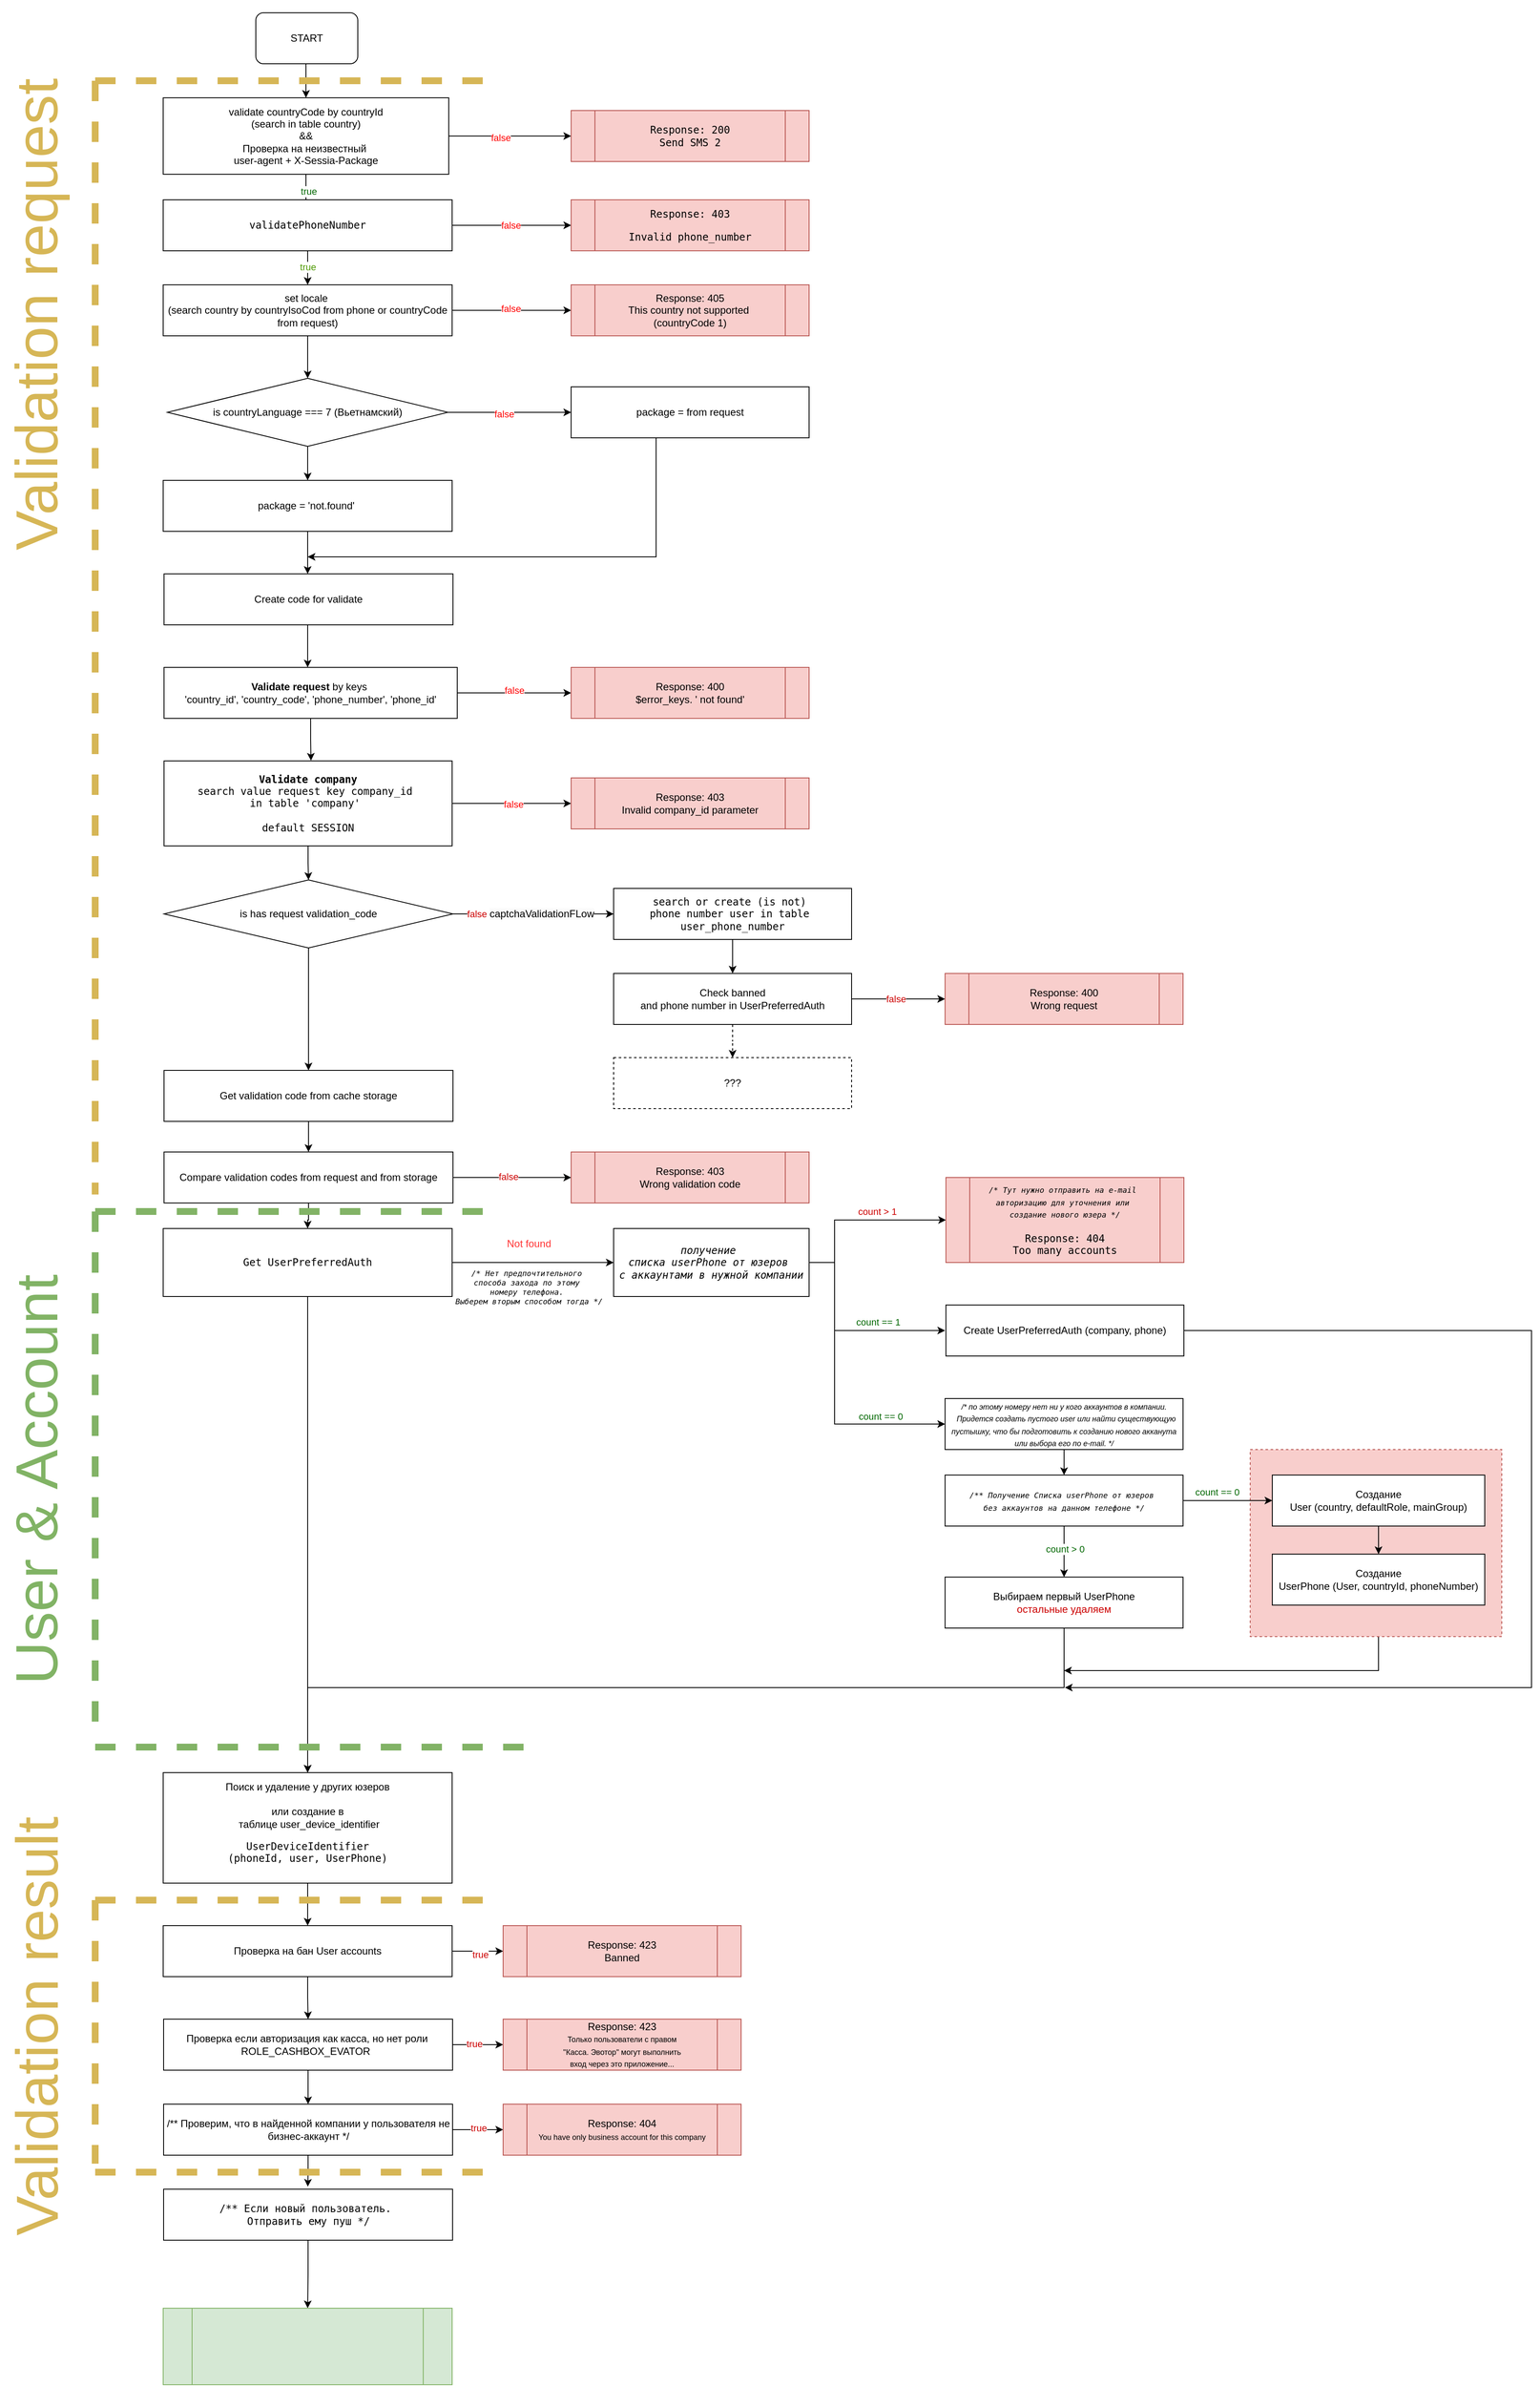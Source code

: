 <mxfile version="24.8.1">
  <diagram name="Страница — 1" id="_GZVtZzYuqf9SnXZZn6D">
    <mxGraphModel dx="2897" dy="2399" grid="1" gridSize="10" guides="1" tooltips="1" connect="1" arrows="1" fold="1" page="1" pageScale="1" pageWidth="827" pageHeight="1169" math="0" shadow="0">
      <root>
        <mxCell id="0" />
        <mxCell id="1" parent="0" />
        <mxCell id="om7WiGzX-cjyccD9I0Nw-103" style="edgeStyle=orthogonalEdgeStyle;rounded=0;orthogonalLoop=1;jettySize=auto;html=1;" edge="1" parent="1">
          <mxGeometry relative="1" as="geometry">
            <mxPoint x="1100" y="1890" as="targetPoint" />
            <mxPoint x="1481.941" y="1830" as="sourcePoint" />
            <Array as="points">
              <mxPoint x="1470" y="1830" />
              <mxPoint x="1470" y="1890" />
            </Array>
          </mxGeometry>
        </mxCell>
        <mxCell id="om7WiGzX-cjyccD9I0Nw-96" value="" style="rounded=0;whiteSpace=wrap;html=1;dashed=1;fillColor=#f8cecc;strokeColor=#b85450;" vertex="1" parent="1">
          <mxGeometry x="1319" y="1630" width="296" height="220" as="geometry" />
        </mxCell>
        <mxCell id="om7WiGzX-cjyccD9I0Nw-3" style="edgeStyle=orthogonalEdgeStyle;rounded=0;orthogonalLoop=1;jettySize=auto;html=1;entryX=0;entryY=0.5;entryDx=0;entryDy=0;" edge="1" parent="1" source="om7WiGzX-cjyccD9I0Nw-1" target="om7WiGzX-cjyccD9I0Nw-2">
          <mxGeometry relative="1" as="geometry" />
        </mxCell>
        <mxCell id="om7WiGzX-cjyccD9I0Nw-4" value="&lt;font color=&quot;#ff0000&quot;&gt;false&lt;/font&gt;" style="edgeLabel;html=1;align=center;verticalAlign=middle;resizable=0;points=[];" vertex="1" connectable="0" parent="om7WiGzX-cjyccD9I0Nw-3">
          <mxGeometry x="-0.151" y="-1" relative="1" as="geometry">
            <mxPoint y="1" as="offset" />
          </mxGeometry>
        </mxCell>
        <mxCell id="om7WiGzX-cjyccD9I0Nw-10" style="edgeStyle=orthogonalEdgeStyle;rounded=0;orthogonalLoop=1;jettySize=auto;html=1;exitX=0.5;exitY=1;exitDx=0;exitDy=0;" edge="1" parent="1" source="om7WiGzX-cjyccD9I0Nw-1">
          <mxGeometry relative="1" as="geometry">
            <mxPoint x="208" y="190" as="targetPoint" />
          </mxGeometry>
        </mxCell>
        <mxCell id="om7WiGzX-cjyccD9I0Nw-11" value="&lt;font color=&quot;#006600&quot;&gt;true&lt;/font&gt;" style="edgeLabel;html=1;align=center;verticalAlign=middle;resizable=0;points=[];" vertex="1" connectable="0" parent="om7WiGzX-cjyccD9I0Nw-10">
          <mxGeometry x="0.123" y="2" relative="1" as="geometry">
            <mxPoint y="-14" as="offset" />
          </mxGeometry>
        </mxCell>
        <mxCell id="om7WiGzX-cjyccD9I0Nw-1" value="validate countryCode by&amp;nbsp;countryId &lt;br&gt;(search in table&amp;nbsp;country&lt;span style=&quot;background-color: initial;&quot;&gt;)&lt;br&gt;&lt;/span&gt;&amp;amp;&amp;amp;&lt;br&gt;&lt;span style=&quot;background-color: initial;&quot;&gt;Проверка на неизвестный&amp;nbsp;&lt;br&gt;&lt;/span&gt;&lt;span style=&quot;background-color: initial;&quot;&gt;user-agent + X-Sessia-Package&lt;/span&gt;" style="rounded=0;whiteSpace=wrap;html=1;align=center;" vertex="1" parent="1">
          <mxGeometry x="40" y="40" width="336" height="90" as="geometry" />
        </mxCell>
        <mxCell id="om7WiGzX-cjyccD9I0Nw-2" value="&lt;div style=&quot;&quot;&gt;&lt;pre style=&quot;&quot;&gt;Response: 200&lt;br&gt;Send SMS 2&lt;/pre&gt;&lt;/div&gt;" style="shape=process;whiteSpace=wrap;html=1;backgroundOutline=1;fillColor=#f8cecc;strokeColor=#b85450;" vertex="1" parent="1">
          <mxGeometry x="520" y="55" width="280" height="60" as="geometry" />
        </mxCell>
        <mxCell id="om7WiGzX-cjyccD9I0Nw-7" style="edgeStyle=orthogonalEdgeStyle;rounded=0;orthogonalLoop=1;jettySize=auto;html=1;entryX=0;entryY=0.5;entryDx=0;entryDy=0;" edge="1" parent="1" source="om7WiGzX-cjyccD9I0Nw-5" target="om7WiGzX-cjyccD9I0Nw-6">
          <mxGeometry relative="1" as="geometry" />
        </mxCell>
        <mxCell id="om7WiGzX-cjyccD9I0Nw-8" value="&lt;font color=&quot;#ff0000&quot;&gt;false&lt;/font&gt;" style="edgeLabel;html=1;align=center;verticalAlign=middle;resizable=0;points=[];" vertex="1" connectable="0" parent="om7WiGzX-cjyccD9I0Nw-7">
          <mxGeometry x="-0.014" y="1" relative="1" as="geometry">
            <mxPoint y="1" as="offset" />
          </mxGeometry>
        </mxCell>
        <mxCell id="om7WiGzX-cjyccD9I0Nw-13" value="" style="edgeStyle=orthogonalEdgeStyle;rounded=0;orthogonalLoop=1;jettySize=auto;html=1;" edge="1" parent="1" source="om7WiGzX-cjyccD9I0Nw-5" target="om7WiGzX-cjyccD9I0Nw-12">
          <mxGeometry relative="1" as="geometry" />
        </mxCell>
        <mxCell id="om7WiGzX-cjyccD9I0Nw-14" value="&lt;font color=&quot;#4d9900&quot;&gt;true&lt;/font&gt;" style="edgeLabel;html=1;align=center;verticalAlign=middle;resizable=0;points=[];" vertex="1" connectable="0" parent="om7WiGzX-cjyccD9I0Nw-13">
          <mxGeometry x="-0.089" relative="1" as="geometry">
            <mxPoint y="1" as="offset" />
          </mxGeometry>
        </mxCell>
        <mxCell id="om7WiGzX-cjyccD9I0Nw-5" value="&lt;div style=&quot;&quot;&gt;&lt;pre style=&quot;&quot;&gt;validatePhoneNumber&lt;/pre&gt;&lt;/div&gt;" style="rounded=0;whiteSpace=wrap;html=1;" vertex="1" parent="1">
          <mxGeometry x="40" y="160" width="340" height="60" as="geometry" />
        </mxCell>
        <mxCell id="om7WiGzX-cjyccD9I0Nw-6" value="&lt;div style=&quot;&quot;&gt;&lt;pre style=&quot;&quot;&gt;Response: 403&lt;br&gt;&lt;div style=&quot;&quot;&gt;&lt;pre style=&quot;&quot;&gt;Invalid phone_number&lt;/pre&gt;&lt;/div&gt;&lt;/pre&gt;&lt;/div&gt;" style="shape=process;whiteSpace=wrap;html=1;backgroundOutline=1;fillColor=#f8cecc;strokeColor=#b85450;" vertex="1" parent="1">
          <mxGeometry x="520" y="160" width="280" height="60" as="geometry" />
        </mxCell>
        <mxCell id="om7WiGzX-cjyccD9I0Nw-16" style="edgeStyle=orthogonalEdgeStyle;rounded=0;orthogonalLoop=1;jettySize=auto;html=1;exitX=1;exitY=0.5;exitDx=0;exitDy=0;entryX=0;entryY=0.5;entryDx=0;entryDy=0;" edge="1" parent="1" source="om7WiGzX-cjyccD9I0Nw-12" target="om7WiGzX-cjyccD9I0Nw-15">
          <mxGeometry relative="1" as="geometry" />
        </mxCell>
        <mxCell id="om7WiGzX-cjyccD9I0Nw-17" value="&lt;font color=&quot;#ff0000&quot;&gt;false&lt;/font&gt;" style="edgeLabel;html=1;align=center;verticalAlign=middle;resizable=0;points=[];" vertex="1" connectable="0" parent="om7WiGzX-cjyccD9I0Nw-16">
          <mxGeometry x="-0.015" y="2" relative="1" as="geometry">
            <mxPoint as="offset" />
          </mxGeometry>
        </mxCell>
        <mxCell id="om7WiGzX-cjyccD9I0Nw-22" style="edgeStyle=orthogonalEdgeStyle;rounded=0;orthogonalLoop=1;jettySize=auto;html=1;entryX=0.5;entryY=0;entryDx=0;entryDy=0;" edge="1" parent="1" source="om7WiGzX-cjyccD9I0Nw-12" target="om7WiGzX-cjyccD9I0Nw-21">
          <mxGeometry relative="1" as="geometry" />
        </mxCell>
        <mxCell id="om7WiGzX-cjyccD9I0Nw-12" value="&lt;div style=&quot;text-align: center;&quot;&gt;&lt;span style=&quot;background-color: initial;&quot;&gt;set locale&amp;nbsp;&lt;/span&gt;&lt;/div&gt;&lt;div style=&quot;text-align: center;&quot;&gt;&lt;span style=&quot;background-color: initial;&quot;&gt;(search country by&amp;nbsp;&lt;/span&gt;&lt;span style=&quot;background-color: initial;&quot;&gt;countryIsoCod from phone or&amp;nbsp;&lt;/span&gt;&lt;span style=&quot;background-color: initial;&quot;&gt;countryCode from request&lt;/span&gt;&lt;span style=&quot;background-color: initial;&quot;&gt;)&lt;/span&gt;&lt;/div&gt;" style="rounded=0;whiteSpace=wrap;html=1;" vertex="1" parent="1">
          <mxGeometry x="40" y="260" width="340" height="60" as="geometry" />
        </mxCell>
        <mxCell id="om7WiGzX-cjyccD9I0Nw-15" value="Response: 405&lt;br&gt;&lt;span style=&quot;background-color: initial;&quot;&gt;This country not supported&amp;nbsp;&lt;br&gt;&lt;/span&gt;&lt;span style=&quot;background-color: initial;&quot;&gt;(countryCode 1)&lt;/span&gt;" style="shape=process;whiteSpace=wrap;html=1;backgroundOutline=1;align=center;fillColor=#f8cecc;strokeColor=#b85450;" vertex="1" parent="1">
          <mxGeometry x="520" y="260" width="280" height="60" as="geometry" />
        </mxCell>
        <mxCell id="om7WiGzX-cjyccD9I0Nw-29" style="edgeStyle=orthogonalEdgeStyle;rounded=0;orthogonalLoop=1;jettySize=auto;html=1;" edge="1" parent="1" source="om7WiGzX-cjyccD9I0Nw-18">
          <mxGeometry relative="1" as="geometry">
            <mxPoint x="210" y="580" as="targetPoint" />
            <Array as="points">
              <mxPoint x="620" y="580" />
            </Array>
          </mxGeometry>
        </mxCell>
        <mxCell id="om7WiGzX-cjyccD9I0Nw-18" value="&lt;span style=&quot;background-color: initial;&quot;&gt;package = from request&lt;/span&gt;" style="rounded=0;whiteSpace=wrap;html=1;" vertex="1" parent="1">
          <mxGeometry x="520" y="380" width="280" height="60" as="geometry" />
        </mxCell>
        <mxCell id="om7WiGzX-cjyccD9I0Nw-23" style="edgeStyle=orthogonalEdgeStyle;rounded=0;orthogonalLoop=1;jettySize=auto;html=1;entryX=0;entryY=0.5;entryDx=0;entryDy=0;" edge="1" parent="1" source="om7WiGzX-cjyccD9I0Nw-21" target="om7WiGzX-cjyccD9I0Nw-18">
          <mxGeometry relative="1" as="geometry" />
        </mxCell>
        <mxCell id="om7WiGzX-cjyccD9I0Nw-24" value="&lt;font color=&quot;#ff0000&quot;&gt;false&lt;/font&gt;" style="edgeLabel;html=1;align=center;verticalAlign=middle;resizable=0;points=[];" vertex="1" connectable="0" parent="om7WiGzX-cjyccD9I0Nw-23">
          <mxGeometry x="-0.09" y="-1" relative="1" as="geometry">
            <mxPoint y="1" as="offset" />
          </mxGeometry>
        </mxCell>
        <mxCell id="om7WiGzX-cjyccD9I0Nw-27" style="edgeStyle=orthogonalEdgeStyle;rounded=0;orthogonalLoop=1;jettySize=auto;html=1;" edge="1" parent="1" source="om7WiGzX-cjyccD9I0Nw-21" target="om7WiGzX-cjyccD9I0Nw-26">
          <mxGeometry relative="1" as="geometry" />
        </mxCell>
        <mxCell id="om7WiGzX-cjyccD9I0Nw-21" value="is countryLanguage === 7 (Вьетнамский&lt;span style=&quot;background-color: initial;&quot;&gt;)&lt;/span&gt;" style="rhombus;whiteSpace=wrap;html=1;" vertex="1" parent="1">
          <mxGeometry x="45" y="370" width="330" height="80" as="geometry" />
        </mxCell>
        <mxCell id="om7WiGzX-cjyccD9I0Nw-31" value="" style="edgeStyle=orthogonalEdgeStyle;rounded=0;orthogonalLoop=1;jettySize=auto;html=1;" edge="1" parent="1" source="om7WiGzX-cjyccD9I0Nw-26" target="om7WiGzX-cjyccD9I0Nw-30">
          <mxGeometry relative="1" as="geometry">
            <Array as="points">
              <mxPoint x="210" y="590" />
              <mxPoint x="210" y="590" />
            </Array>
          </mxGeometry>
        </mxCell>
        <mxCell id="om7WiGzX-cjyccD9I0Nw-26" value="&lt;div style=&quot;&quot;&gt;&lt;pre style=&quot;&quot;&gt;&lt;span style=&quot;font-family: Helvetica; text-align: start; white-space: normal;&quot;&gt;package = &#39;not.found&#39;&amp;nbsp;&lt;/span&gt;&lt;br&gt;&lt;/pre&gt;&lt;/div&gt;" style="rounded=0;whiteSpace=wrap;html=1;" vertex="1" parent="1">
          <mxGeometry x="40" y="490" width="340" height="60" as="geometry" />
        </mxCell>
        <mxCell id="om7WiGzX-cjyccD9I0Nw-39" value="" style="edgeStyle=orthogonalEdgeStyle;rounded=0;orthogonalLoop=1;jettySize=auto;html=1;" edge="1" parent="1" source="om7WiGzX-cjyccD9I0Nw-30" target="om7WiGzX-cjyccD9I0Nw-32">
          <mxGeometry relative="1" as="geometry">
            <Array as="points">
              <mxPoint x="210" y="670" />
              <mxPoint x="210" y="670" />
            </Array>
          </mxGeometry>
        </mxCell>
        <mxCell id="om7WiGzX-cjyccD9I0Nw-30" value="Create code for validate" style="rounded=0;whiteSpace=wrap;html=1;" vertex="1" parent="1">
          <mxGeometry x="41" y="600" width="340" height="60" as="geometry" />
        </mxCell>
        <mxCell id="om7WiGzX-cjyccD9I0Nw-34" style="edgeStyle=orthogonalEdgeStyle;rounded=0;orthogonalLoop=1;jettySize=auto;html=1;entryX=0;entryY=0.5;entryDx=0;entryDy=0;" edge="1" parent="1" source="om7WiGzX-cjyccD9I0Nw-32" target="om7WiGzX-cjyccD9I0Nw-33">
          <mxGeometry relative="1" as="geometry" />
        </mxCell>
        <mxCell id="om7WiGzX-cjyccD9I0Nw-35" value="&lt;font color=&quot;#ff0000&quot;&gt;false&lt;/font&gt;" style="edgeLabel;html=1;align=center;verticalAlign=middle;resizable=0;points=[];" vertex="1" connectable="0" parent="om7WiGzX-cjyccD9I0Nw-34">
          <mxGeometry y="3" relative="1" as="geometry">
            <mxPoint as="offset" />
          </mxGeometry>
        </mxCell>
        <mxCell id="om7WiGzX-cjyccD9I0Nw-41" value="" style="edgeStyle=orthogonalEdgeStyle;rounded=0;orthogonalLoop=1;jettySize=auto;html=1;entryX=0.51;entryY=-0.003;entryDx=0;entryDy=0;entryPerimeter=0;" edge="1" parent="1" source="om7WiGzX-cjyccD9I0Nw-32" target="om7WiGzX-cjyccD9I0Nw-40">
          <mxGeometry relative="1" as="geometry" />
        </mxCell>
        <mxCell id="om7WiGzX-cjyccD9I0Nw-32" value="&lt;b&gt;Validate request&lt;/b&gt; by keys&amp;nbsp;&lt;br&gt;&lt;span style=&quot;background-color: initial;&quot;&gt;&#39;country_id&#39;&lt;/span&gt;&lt;span style=&quot;background-color: initial;&quot;&gt;, &lt;/span&gt;&lt;span style=&quot;background-color: initial;&quot;&gt;&#39;country_code&#39;&lt;/span&gt;&lt;span style=&quot;background-color: initial;&quot;&gt;, &lt;/span&gt;&lt;span style=&quot;background-color: initial;&quot;&gt;&#39;phone_number&#39;&lt;/span&gt;&lt;span style=&quot;background-color: initial;&quot;&gt;, &lt;/span&gt;&lt;span style=&quot;background-color: initial;&quot;&gt;&#39;phone_id&#39;&lt;/span&gt;" style="rounded=0;whiteSpace=wrap;html=1;align=center;" vertex="1" parent="1">
          <mxGeometry x="41" y="710" width="345" height="60" as="geometry" />
        </mxCell>
        <mxCell id="om7WiGzX-cjyccD9I0Nw-33" value="Response: 400&lt;br&gt;&lt;span style=&quot;background-color: initial;&quot;&gt;$error_keys. &#39; not found&#39;&lt;/span&gt;" style="shape=process;whiteSpace=wrap;html=1;backgroundOutline=1;align=center;fillColor=#f8cecc;strokeColor=#b85450;" vertex="1" parent="1">
          <mxGeometry x="520" y="710" width="280" height="60" as="geometry" />
        </mxCell>
        <mxCell id="om7WiGzX-cjyccD9I0Nw-43" style="edgeStyle=orthogonalEdgeStyle;rounded=0;orthogonalLoop=1;jettySize=auto;html=1;entryX=0;entryY=0.5;entryDx=0;entryDy=0;" edge="1" parent="1" source="om7WiGzX-cjyccD9I0Nw-40" target="om7WiGzX-cjyccD9I0Nw-42">
          <mxGeometry relative="1" as="geometry" />
        </mxCell>
        <mxCell id="om7WiGzX-cjyccD9I0Nw-44" value="&lt;font color=&quot;#ff0000&quot;&gt;false&lt;/font&gt;" style="edgeLabel;html=1;align=center;verticalAlign=middle;resizable=0;points=[];" vertex="1" connectable="0" parent="om7WiGzX-cjyccD9I0Nw-43">
          <mxGeometry x="0.028" y="-1" relative="1" as="geometry">
            <mxPoint as="offset" />
          </mxGeometry>
        </mxCell>
        <mxCell id="om7WiGzX-cjyccD9I0Nw-48" value="" style="edgeStyle=orthogonalEdgeStyle;rounded=0;orthogonalLoop=1;jettySize=auto;html=1;" edge="1" parent="1" source="om7WiGzX-cjyccD9I0Nw-40" target="om7WiGzX-cjyccD9I0Nw-45">
          <mxGeometry relative="1" as="geometry" />
        </mxCell>
        <mxCell id="om7WiGzX-cjyccD9I0Nw-40" value="&lt;div style=&quot;&quot;&gt;&lt;pre style=&quot;&quot;&gt;&lt;b&gt;Validate company&lt;/b&gt;&lt;br&gt;search value request key company_id &lt;br&gt;in table &#39;company&#39; &lt;br/&gt;&lt;br&gt;default SESSION&lt;/pre&gt;&lt;/div&gt;" style="rounded=0;whiteSpace=wrap;html=1;" vertex="1" parent="1">
          <mxGeometry x="41" y="820" width="339" height="100" as="geometry" />
        </mxCell>
        <mxCell id="om7WiGzX-cjyccD9I0Nw-42" value="Response: 403&lt;br&gt;&lt;span style=&quot;background-color: initial;&quot;&gt;Invalid company_id parameter&lt;/span&gt;" style="shape=process;whiteSpace=wrap;html=1;backgroundOutline=1;align=center;fillColor=#f8cecc;strokeColor=#b85450;" vertex="1" parent="1">
          <mxGeometry x="520" y="840" width="280" height="60" as="geometry" />
        </mxCell>
        <mxCell id="om7WiGzX-cjyccD9I0Nw-49" value="" style="edgeStyle=orthogonalEdgeStyle;rounded=0;orthogonalLoop=1;jettySize=auto;html=1;" edge="1" parent="1" source="om7WiGzX-cjyccD9I0Nw-45" target="om7WiGzX-cjyccD9I0Nw-46">
          <mxGeometry relative="1" as="geometry" />
        </mxCell>
        <mxCell id="om7WiGzX-cjyccD9I0Nw-50" value="&lt;font color=&quot;#cc0000&quot;&gt;false&amp;nbsp;&lt;/font&gt;&lt;span style=&quot;background-color: rgb(251, 251, 251); font-size: 12px;&quot;&gt;captchaValidationFLow&lt;/span&gt;" style="edgeLabel;html=1;align=center;verticalAlign=middle;resizable=0;points=[];" vertex="1" connectable="0" parent="om7WiGzX-cjyccD9I0Nw-49">
          <mxGeometry x="-0.038" relative="1" as="geometry">
            <mxPoint as="offset" />
          </mxGeometry>
        </mxCell>
        <mxCell id="om7WiGzX-cjyccD9I0Nw-52" value="" style="edgeStyle=orthogonalEdgeStyle;rounded=0;orthogonalLoop=1;jettySize=auto;html=1;" edge="1" parent="1" source="om7WiGzX-cjyccD9I0Nw-45" target="om7WiGzX-cjyccD9I0Nw-51">
          <mxGeometry relative="1" as="geometry" />
        </mxCell>
        <mxCell id="om7WiGzX-cjyccD9I0Nw-45" value="is has request&amp;nbsp;validation_code" style="rhombus;whiteSpace=wrap;html=1;" vertex="1" parent="1">
          <mxGeometry x="41" y="960" width="340" height="80" as="geometry" />
        </mxCell>
        <mxCell id="om7WiGzX-cjyccD9I0Nw-55" value="" style="edgeStyle=orthogonalEdgeStyle;rounded=0;orthogonalLoop=1;jettySize=auto;html=1;" edge="1" parent="1" source="om7WiGzX-cjyccD9I0Nw-46" target="om7WiGzX-cjyccD9I0Nw-54">
          <mxGeometry relative="1" as="geometry" />
        </mxCell>
        <mxCell id="om7WiGzX-cjyccD9I0Nw-46" value="&lt;div style=&quot;&quot;&gt;&lt;pre style=&quot;&quot;&gt;search or create (is not) &lt;br&gt;phone number user in table &lt;br/&gt;user_phone_number&lt;/pre&gt;&lt;/div&gt;" style="rounded=0;whiteSpace=wrap;html=1;" vertex="1" parent="1">
          <mxGeometry x="570" y="970" width="280" height="60" as="geometry" />
        </mxCell>
        <mxCell id="om7WiGzX-cjyccD9I0Nw-66" value="" style="edgeStyle=orthogonalEdgeStyle;rounded=0;orthogonalLoop=1;jettySize=auto;html=1;" edge="1" parent="1" source="om7WiGzX-cjyccD9I0Nw-51" target="om7WiGzX-cjyccD9I0Nw-65">
          <mxGeometry relative="1" as="geometry" />
        </mxCell>
        <mxCell id="om7WiGzX-cjyccD9I0Nw-51" value="Get validation code from cache storage" style="rounded=0;whiteSpace=wrap;html=1;" vertex="1" parent="1">
          <mxGeometry x="41" y="1184" width="340" height="60" as="geometry" />
        </mxCell>
        <mxCell id="om7WiGzX-cjyccD9I0Nw-57" style="edgeStyle=orthogonalEdgeStyle;rounded=0;orthogonalLoop=1;jettySize=auto;html=1;entryX=0;entryY=0.5;entryDx=0;entryDy=0;" edge="1" parent="1" source="om7WiGzX-cjyccD9I0Nw-54" target="om7WiGzX-cjyccD9I0Nw-56">
          <mxGeometry relative="1" as="geometry" />
        </mxCell>
        <mxCell id="om7WiGzX-cjyccD9I0Nw-58" value="&lt;font color=&quot;#cc0000&quot;&gt;false&lt;/font&gt;" style="edgeLabel;html=1;align=center;verticalAlign=middle;resizable=0;points=[];" vertex="1" connectable="0" parent="om7WiGzX-cjyccD9I0Nw-57">
          <mxGeometry x="-0.056" relative="1" as="geometry">
            <mxPoint as="offset" />
          </mxGeometry>
        </mxCell>
        <mxCell id="om7WiGzX-cjyccD9I0Nw-60" value="" style="edgeStyle=orthogonalEdgeStyle;rounded=0;orthogonalLoop=1;jettySize=auto;html=1;dashed=1;" edge="1" parent="1" source="om7WiGzX-cjyccD9I0Nw-54" target="om7WiGzX-cjyccD9I0Nw-59">
          <mxGeometry relative="1" as="geometry" />
        </mxCell>
        <mxCell id="om7WiGzX-cjyccD9I0Nw-54" value="Check banned&lt;br&gt;and phone number in&amp;nbsp;UserPreferredAuth" style="rounded=0;whiteSpace=wrap;html=1;align=center;" vertex="1" parent="1">
          <mxGeometry x="570" y="1070" width="280" height="60" as="geometry" />
        </mxCell>
        <mxCell id="om7WiGzX-cjyccD9I0Nw-56" value="Response: 400&lt;br&gt;&lt;span style=&quot;background-color: initial;&quot;&gt;Wrong request&lt;/span&gt;" style="shape=process;whiteSpace=wrap;html=1;backgroundOutline=1;align=center;fillColor=#f8cecc;strokeColor=#b85450;" vertex="1" parent="1">
          <mxGeometry x="960" y="1070" width="280" height="60" as="geometry" />
        </mxCell>
        <mxCell id="om7WiGzX-cjyccD9I0Nw-59" value="???" style="rounded=0;whiteSpace=wrap;html=1;dashed=1;" vertex="1" parent="1">
          <mxGeometry x="570" y="1169" width="280" height="60" as="geometry" />
        </mxCell>
        <mxCell id="om7WiGzX-cjyccD9I0Nw-61" value="" style="endArrow=classic;html=1;rounded=0;entryX=0.5;entryY=0;entryDx=0;entryDy=0;" edge="1" parent="1" target="om7WiGzX-cjyccD9I0Nw-1">
          <mxGeometry width="50" height="50" relative="1" as="geometry">
            <mxPoint x="208" as="sourcePoint" />
            <mxPoint x="190" y="-150" as="targetPoint" />
          </mxGeometry>
        </mxCell>
        <mxCell id="om7WiGzX-cjyccD9I0Nw-62" value="START" style="rounded=1;whiteSpace=wrap;html=1;" vertex="1" parent="1">
          <mxGeometry x="149" y="-60" width="120" height="60" as="geometry" />
        </mxCell>
        <mxCell id="om7WiGzX-cjyccD9I0Nw-68" style="edgeStyle=orthogonalEdgeStyle;rounded=0;orthogonalLoop=1;jettySize=auto;html=1;" edge="1" parent="1" source="om7WiGzX-cjyccD9I0Nw-65" target="om7WiGzX-cjyccD9I0Nw-67">
          <mxGeometry relative="1" as="geometry" />
        </mxCell>
        <mxCell id="om7WiGzX-cjyccD9I0Nw-135" value="&lt;font color=&quot;#cc0000&quot;&gt;false&lt;/font&gt;" style="edgeLabel;html=1;align=center;verticalAlign=middle;resizable=0;points=[];" vertex="1" connectable="0" parent="om7WiGzX-cjyccD9I0Nw-68">
          <mxGeometry x="-0.079" y="1" relative="1" as="geometry">
            <mxPoint x="1" as="offset" />
          </mxGeometry>
        </mxCell>
        <mxCell id="om7WiGzX-cjyccD9I0Nw-70" value="" style="edgeStyle=orthogonalEdgeStyle;rounded=0;orthogonalLoop=1;jettySize=auto;html=1;" edge="1" parent="1" source="om7WiGzX-cjyccD9I0Nw-65" target="om7WiGzX-cjyccD9I0Nw-69">
          <mxGeometry relative="1" as="geometry" />
        </mxCell>
        <mxCell id="om7WiGzX-cjyccD9I0Nw-65" value="Compare validation codes from request and from storage" style="rounded=0;whiteSpace=wrap;html=1;" vertex="1" parent="1">
          <mxGeometry x="41" y="1280" width="340" height="60" as="geometry" />
        </mxCell>
        <mxCell id="om7WiGzX-cjyccD9I0Nw-67" value="Response: 403&lt;br&gt;&lt;span style=&quot;background-color: initial;&quot;&gt;Wrong validation code&lt;/span&gt;" style="shape=process;whiteSpace=wrap;html=1;backgroundOutline=1;align=center;fillColor=#f8cecc;strokeColor=#b85450;" vertex="1" parent="1">
          <mxGeometry x="520" y="1280" width="280" height="60" as="geometry" />
        </mxCell>
        <mxCell id="om7WiGzX-cjyccD9I0Nw-72" style="edgeStyle=orthogonalEdgeStyle;rounded=0;orthogonalLoop=1;jettySize=auto;html=1;entryX=0;entryY=0.5;entryDx=0;entryDy=0;" edge="1" parent="1" source="om7WiGzX-cjyccD9I0Nw-69" target="om7WiGzX-cjyccD9I0Nw-71">
          <mxGeometry relative="1" as="geometry" />
        </mxCell>
        <mxCell id="om7WiGzX-cjyccD9I0Nw-73" value="&lt;font color=&quot;#ff3333&quot; style=&quot;font-size: 12px;&quot;&gt;Not found&lt;br&gt;&lt;br&gt;&lt;/font&gt;&lt;div style=&quot;font-size: 9px;&quot;&gt;&lt;pre style=&quot;&quot;&gt;&lt;font style=&quot;font-size: 9px;&quot;&gt;&lt;i&gt;/* Нет предпочтительного &lt;br&gt;способа захода по этому &lt;br&gt;номеру телефона. &lt;br&gt;Выберем вторым способом тогда */&lt;/i&gt;&lt;/font&gt;&lt;/pre&gt;&lt;/div&gt;" style="edgeLabel;html=1;align=center;verticalAlign=middle;resizable=0;points=[];labelBackgroundColor=none;" vertex="1" connectable="0" parent="om7WiGzX-cjyccD9I0Nw-72">
          <mxGeometry x="-0.051" relative="1" as="geometry">
            <mxPoint y="15" as="offset" />
          </mxGeometry>
        </mxCell>
        <mxCell id="om7WiGzX-cjyccD9I0Nw-107" style="edgeStyle=orthogonalEdgeStyle;rounded=0;orthogonalLoop=1;jettySize=auto;html=1;entryX=0.5;entryY=0;entryDx=0;entryDy=0;" edge="1" parent="1" source="om7WiGzX-cjyccD9I0Nw-69" target="om7WiGzX-cjyccD9I0Nw-101">
          <mxGeometry relative="1" as="geometry" />
        </mxCell>
        <mxCell id="om7WiGzX-cjyccD9I0Nw-69" value="&lt;div style=&quot;&quot;&gt;&lt;pre style=&quot;&quot;&gt;Get UserPreferredAuth&lt;/pre&gt;&lt;/div&gt;" style="rounded=0;whiteSpace=wrap;html=1;" vertex="1" parent="1">
          <mxGeometry x="40" y="1370" width="340" height="80" as="geometry" />
        </mxCell>
        <mxCell id="om7WiGzX-cjyccD9I0Nw-76" style="edgeStyle=orthogonalEdgeStyle;rounded=0;orthogonalLoop=1;jettySize=auto;html=1;exitX=1;exitY=0.5;exitDx=0;exitDy=0;entryX=0;entryY=0.5;entryDx=0;entryDy=0;" edge="1" parent="1" source="om7WiGzX-cjyccD9I0Nw-71" target="om7WiGzX-cjyccD9I0Nw-75">
          <mxGeometry relative="1" as="geometry">
            <Array as="points">
              <mxPoint x="830" y="1410" />
              <mxPoint x="830" y="1360" />
            </Array>
          </mxGeometry>
        </mxCell>
        <mxCell id="om7WiGzX-cjyccD9I0Nw-77" value="&lt;font color=&quot;#cc0000&quot;&gt;count &amp;gt; 1&lt;/font&gt;" style="edgeLabel;html=1;align=center;verticalAlign=middle;resizable=0;points=[];" vertex="1" connectable="0" parent="om7WiGzX-cjyccD9I0Nw-76">
          <mxGeometry x="-0.498" y="3" relative="1" as="geometry">
            <mxPoint x="53" y="-37" as="offset" />
          </mxGeometry>
        </mxCell>
        <mxCell id="om7WiGzX-cjyccD9I0Nw-80" style="edgeStyle=orthogonalEdgeStyle;rounded=0;orthogonalLoop=1;jettySize=auto;html=1;" edge="1" parent="1">
          <mxGeometry relative="1" as="geometry">
            <mxPoint x="800" y="1420.0" as="sourcePoint" />
            <mxPoint x="960" y="1490" as="targetPoint" />
            <Array as="points">
              <mxPoint x="800" y="1410" />
              <mxPoint x="830" y="1410" />
              <mxPoint x="830" y="1490" />
            </Array>
          </mxGeometry>
        </mxCell>
        <mxCell id="om7WiGzX-cjyccD9I0Nw-87" value="&lt;span style=&quot;color: rgb(0, 102, 0);&quot;&gt;count == 1&lt;/span&gt;" style="edgeLabel;html=1;align=center;verticalAlign=middle;resizable=0;points=[];" vertex="1" connectable="0" parent="om7WiGzX-cjyccD9I0Nw-80">
          <mxGeometry x="0.404" y="-2" relative="1" as="geometry">
            <mxPoint x="-5" y="-12" as="offset" />
          </mxGeometry>
        </mxCell>
        <mxCell id="om7WiGzX-cjyccD9I0Nw-71" value="&lt;div style=&quot;&quot;&gt;&lt;pre style=&quot;&quot;&gt;&lt;i&gt;получение &lt;br&gt;списка userPhone от юзеров &lt;br&gt;с аккаунтами в нужной компании&lt;/i&gt;&lt;/pre&gt;&lt;/div&gt;" style="rounded=0;whiteSpace=wrap;html=1;" vertex="1" parent="1">
          <mxGeometry x="570" y="1370" width="230" height="80" as="geometry" />
        </mxCell>
        <mxCell id="om7WiGzX-cjyccD9I0Nw-75" value="&lt;div style=&quot;&quot;&gt;&lt;pre style=&quot;&quot;&gt;&lt;font style=&quot;font-size: 9px;&quot;&gt;&lt;i&gt;/* Тут нужно отправить на e-mail &lt;br&gt;авторизацию для уточнения или &lt;br&gt;создание нового юзера */&lt;br&gt;&lt;/i&gt;&lt;/font&gt;&lt;i&gt;&lt;br&gt;&lt;/i&gt;Response: 404&lt;br&gt;Too many accounts&lt;/pre&gt;&lt;/div&gt;" style="shape=process;whiteSpace=wrap;html=1;backgroundOutline=1;align=center;fillColor=#f8cecc;strokeColor=#b85450;" vertex="1" parent="1">
          <mxGeometry x="961" y="1310" width="280" height="100" as="geometry" />
        </mxCell>
        <mxCell id="om7WiGzX-cjyccD9I0Nw-79" value="Create&amp;nbsp;UserPreferredAuth (company, phone)" style="rounded=0;whiteSpace=wrap;html=1;" vertex="1" parent="1">
          <mxGeometry x="961" y="1460" width="280" height="60" as="geometry" />
        </mxCell>
        <mxCell id="om7WiGzX-cjyccD9I0Nw-90" style="edgeStyle=orthogonalEdgeStyle;rounded=0;orthogonalLoop=1;jettySize=auto;html=1;entryX=0.5;entryY=0;entryDx=0;entryDy=0;" edge="1" parent="1" source="om7WiGzX-cjyccD9I0Nw-82" target="om7WiGzX-cjyccD9I0Nw-89">
          <mxGeometry relative="1" as="geometry" />
        </mxCell>
        <mxCell id="om7WiGzX-cjyccD9I0Nw-82" value="&lt;i style=&quot;font-size: 9px;&quot;&gt;&lt;font style=&quot;font-size: 9px;&quot;&gt;/*&amp;nbsp;по этому номеру нет ни у кого аккаунтов в компании.&lt;br&gt;&lt;/font&gt;&lt;/i&gt;&lt;i style=&quot;font-size: 9px; background-color: initial;&quot;&gt;&amp;nbsp; Придется создать пустого user или найти существующую пустышку, что бы подготовить к созданию нового акканута или выбора его по e-mail. */&lt;/i&gt;" style="rounded=0;whiteSpace=wrap;html=1;" vertex="1" parent="1">
          <mxGeometry x="960" y="1570" width="280" height="60" as="geometry" />
        </mxCell>
        <mxCell id="om7WiGzX-cjyccD9I0Nw-92" style="edgeStyle=orthogonalEdgeStyle;rounded=0;orthogonalLoop=1;jettySize=auto;html=1;entryX=0;entryY=0.5;entryDx=0;entryDy=0;" edge="1" parent="1" source="om7WiGzX-cjyccD9I0Nw-89" target="om7WiGzX-cjyccD9I0Nw-91">
          <mxGeometry relative="1" as="geometry" />
        </mxCell>
        <mxCell id="om7WiGzX-cjyccD9I0Nw-93" value="&lt;span style=&quot;color: rgb(0, 102, 0);&quot;&gt;count == 0&lt;/span&gt;" style="edgeLabel;html=1;align=center;verticalAlign=middle;resizable=0;points=[];" vertex="1" connectable="0" parent="om7WiGzX-cjyccD9I0Nw-92">
          <mxGeometry x="0.119" y="2" relative="1" as="geometry">
            <mxPoint x="-19" y="-8" as="offset" />
          </mxGeometry>
        </mxCell>
        <mxCell id="om7WiGzX-cjyccD9I0Nw-99" value="" style="edgeStyle=orthogonalEdgeStyle;rounded=0;orthogonalLoop=1;jettySize=auto;html=1;" edge="1" parent="1" source="om7WiGzX-cjyccD9I0Nw-89" target="om7WiGzX-cjyccD9I0Nw-97">
          <mxGeometry relative="1" as="geometry" />
        </mxCell>
        <mxCell id="om7WiGzX-cjyccD9I0Nw-100" value="&lt;font color=&quot;#006600&quot;&gt;count &amp;gt; 0&lt;/font&gt;" style="edgeLabel;html=1;align=center;verticalAlign=middle;resizable=0;points=[];" vertex="1" connectable="0" parent="om7WiGzX-cjyccD9I0Nw-99">
          <mxGeometry x="-0.107" y="1" relative="1" as="geometry">
            <mxPoint as="offset" />
          </mxGeometry>
        </mxCell>
        <mxCell id="om7WiGzX-cjyccD9I0Nw-89" value="&lt;div style=&quot;&quot;&gt;&lt;pre style=&quot;&quot;&gt;&lt;i&gt;&lt;font style=&quot;font-size: 9px;&quot;&gt;/** Получение Cписка userPhone от юзеров &lt;br&gt;без аккаунтов на данном телефоне */&lt;/font&gt;&lt;/i&gt;&lt;/pre&gt;&lt;/div&gt;" style="rounded=0;whiteSpace=wrap;html=1;" vertex="1" parent="1">
          <mxGeometry x="960" y="1660" width="280" height="60" as="geometry" />
        </mxCell>
        <mxCell id="om7WiGzX-cjyccD9I0Nw-95" style="edgeStyle=orthogonalEdgeStyle;rounded=0;orthogonalLoop=1;jettySize=auto;html=1;entryX=0.5;entryY=0;entryDx=0;entryDy=0;" edge="1" parent="1" source="om7WiGzX-cjyccD9I0Nw-91" target="om7WiGzX-cjyccD9I0Nw-94">
          <mxGeometry relative="1" as="geometry" />
        </mxCell>
        <mxCell id="om7WiGzX-cjyccD9I0Nw-91" value="Создание &lt;br&gt;User (country, defaultRole, mainGroup)" style="rounded=0;whiteSpace=wrap;html=1;" vertex="1" parent="1">
          <mxGeometry x="1345" y="1660" width="250" height="60" as="geometry" />
        </mxCell>
        <mxCell id="om7WiGzX-cjyccD9I0Nw-94" value="Создание &lt;br&gt;UserPhone&amp;nbsp;(User, countryId, phoneNumber)" style="rounded=0;whiteSpace=wrap;html=1;align=center;" vertex="1" parent="1">
          <mxGeometry x="1345" y="1753" width="250" height="60" as="geometry" />
        </mxCell>
        <mxCell id="om7WiGzX-cjyccD9I0Nw-102" style="edgeStyle=orthogonalEdgeStyle;rounded=0;orthogonalLoop=1;jettySize=auto;html=1;entryX=0.5;entryY=0;entryDx=0;entryDy=0;" edge="1" parent="1" source="om7WiGzX-cjyccD9I0Nw-97" target="om7WiGzX-cjyccD9I0Nw-101">
          <mxGeometry relative="1" as="geometry">
            <Array as="points">
              <mxPoint x="1100" y="1910" />
              <mxPoint x="210" y="1910" />
            </Array>
          </mxGeometry>
        </mxCell>
        <mxCell id="om7WiGzX-cjyccD9I0Nw-106" value="&lt;div&gt;&lt;br&gt;&lt;/div&gt;&lt;div&gt;&lt;br&gt;&lt;/div&gt;" style="edgeLabel;html=1;align=center;verticalAlign=middle;resizable=0;points=[];" vertex="1" connectable="0" parent="om7WiGzX-cjyccD9I0Nw-102">
          <mxGeometry x="0.928" y="6" relative="1" as="geometry">
            <mxPoint y="-1" as="offset" />
          </mxGeometry>
        </mxCell>
        <mxCell id="om7WiGzX-cjyccD9I0Nw-97" value="Выбираем первый UserPhone&lt;br&gt;&lt;font color=&quot;#cc0000&quot;&gt;остальные удаляем&lt;/font&gt;" style="rounded=0;whiteSpace=wrap;html=1;" vertex="1" parent="1">
          <mxGeometry x="960" y="1780" width="280" height="60" as="geometry" />
        </mxCell>
        <mxCell id="om7WiGzX-cjyccD9I0Nw-113" style="edgeStyle=orthogonalEdgeStyle;rounded=0;orthogonalLoop=1;jettySize=auto;html=1;entryX=0.5;entryY=0;entryDx=0;entryDy=0;" edge="1" parent="1" source="om7WiGzX-cjyccD9I0Nw-101" target="om7WiGzX-cjyccD9I0Nw-108">
          <mxGeometry relative="1" as="geometry" />
        </mxCell>
        <mxCell id="om7WiGzX-cjyccD9I0Nw-101" value="Поиск и удаление у других юзеров&lt;br&gt;&lt;br&gt;или создание в&lt;br&gt;&amp;nbsp;таблице&amp;nbsp;user_device_identifier&lt;br&gt;&lt;div style=&quot;&quot;&gt;&lt;pre style=&quot;&quot;&gt;UserDeviceIdentifier&lt;br&gt;(phoneId, user, UserPhone)&lt;/pre&gt;&lt;/div&gt;" style="rounded=0;whiteSpace=wrap;html=1;align=center;" vertex="1" parent="1">
          <mxGeometry x="40" y="2010" width="340" height="130" as="geometry" />
        </mxCell>
        <mxCell id="om7WiGzX-cjyccD9I0Nw-111" style="edgeStyle=orthogonalEdgeStyle;rounded=0;orthogonalLoop=1;jettySize=auto;html=1;entryX=0;entryY=0.5;entryDx=0;entryDy=0;" edge="1" parent="1" source="om7WiGzX-cjyccD9I0Nw-108" target="om7WiGzX-cjyccD9I0Nw-110">
          <mxGeometry relative="1" as="geometry" />
        </mxCell>
        <mxCell id="om7WiGzX-cjyccD9I0Nw-112" value="&lt;font color=&quot;#cc0000&quot;&gt;true&lt;/font&gt;" style="edgeLabel;html=1;align=center;verticalAlign=middle;resizable=0;points=[];" vertex="1" connectable="0" parent="om7WiGzX-cjyccD9I0Nw-111">
          <mxGeometry x="0.044" y="-4" relative="1" as="geometry">
            <mxPoint x="1" as="offset" />
          </mxGeometry>
        </mxCell>
        <mxCell id="om7WiGzX-cjyccD9I0Nw-118" style="edgeStyle=orthogonalEdgeStyle;rounded=0;orthogonalLoop=1;jettySize=auto;html=1;entryX=0.5;entryY=0;entryDx=0;entryDy=0;" edge="1" parent="1" source="om7WiGzX-cjyccD9I0Nw-108" target="om7WiGzX-cjyccD9I0Nw-114">
          <mxGeometry relative="1" as="geometry" />
        </mxCell>
        <mxCell id="om7WiGzX-cjyccD9I0Nw-108" value="Проверка на бан User accounts" style="rounded=0;whiteSpace=wrap;html=1;" vertex="1" parent="1">
          <mxGeometry x="40" y="2190" width="340" height="60" as="geometry" />
        </mxCell>
        <mxCell id="om7WiGzX-cjyccD9I0Nw-110" value="Response: 423&lt;br&gt;&lt;span style=&quot;background-color: initial;&quot;&gt;Banned&lt;/span&gt;" style="shape=process;whiteSpace=wrap;html=1;backgroundOutline=1;align=center;fillColor=#f8cecc;strokeColor=#b85450;" vertex="1" parent="1">
          <mxGeometry x="440" y="2190" width="280" height="60" as="geometry" />
        </mxCell>
        <mxCell id="om7WiGzX-cjyccD9I0Nw-116" style="edgeStyle=orthogonalEdgeStyle;rounded=0;orthogonalLoop=1;jettySize=auto;html=1;" edge="1" parent="1" source="om7WiGzX-cjyccD9I0Nw-114" target="om7WiGzX-cjyccD9I0Nw-115">
          <mxGeometry relative="1" as="geometry" />
        </mxCell>
        <mxCell id="om7WiGzX-cjyccD9I0Nw-117" value="&lt;font color=&quot;#cc0000&quot;&gt;true&lt;/font&gt;" style="edgeLabel;html=1;align=center;verticalAlign=middle;resizable=0;points=[];" vertex="1" connectable="0" parent="om7WiGzX-cjyccD9I0Nw-116">
          <mxGeometry x="-0.164" y="1" relative="1" as="geometry">
            <mxPoint as="offset" />
          </mxGeometry>
        </mxCell>
        <mxCell id="om7WiGzX-cjyccD9I0Nw-123" style="edgeStyle=orthogonalEdgeStyle;rounded=0;orthogonalLoop=1;jettySize=auto;html=1;entryX=0.5;entryY=0;entryDx=0;entryDy=0;" edge="1" parent="1" source="om7WiGzX-cjyccD9I0Nw-114" target="om7WiGzX-cjyccD9I0Nw-119">
          <mxGeometry relative="1" as="geometry" />
        </mxCell>
        <mxCell id="om7WiGzX-cjyccD9I0Nw-114" value="Проверка если авторизация как касса, но нет роли&amp;nbsp;&lt;br&gt;ROLE_CASHBOX_EVATOR&amp;nbsp;&amp;nbsp;" style="rounded=0;whiteSpace=wrap;html=1;align=center;" vertex="1" parent="1">
          <mxGeometry x="40.5" y="2300" width="340" height="60" as="geometry" />
        </mxCell>
        <mxCell id="om7WiGzX-cjyccD9I0Nw-115" value="&lt;font style=&quot;font-size: 12px;&quot;&gt;Response: 423&lt;br&gt;&lt;/font&gt;&lt;span style=&quot;font-size: 9px; background-color: initial;&quot;&gt;Только пользователи с правом&lt;br&gt;&lt;/span&gt;&lt;span style=&quot;font-size: 9px; background-color: initial;&quot;&gt;&quot;Касса. Эвотор&quot; могут выполнить&lt;br&gt;&lt;/span&gt;&lt;span style=&quot;font-size: 9px; background-color: initial;&quot;&gt;вход через это приложение...&lt;/span&gt;" style="shape=process;whiteSpace=wrap;html=1;backgroundOutline=1;align=center;fillColor=#f8cecc;strokeColor=#b85450;" vertex="1" parent="1">
          <mxGeometry x="440" y="2300" width="280" height="60" as="geometry" />
        </mxCell>
        <mxCell id="om7WiGzX-cjyccD9I0Nw-121" style="edgeStyle=orthogonalEdgeStyle;rounded=0;orthogonalLoop=1;jettySize=auto;html=1;entryX=0;entryY=0.5;entryDx=0;entryDy=0;" edge="1" parent="1" source="om7WiGzX-cjyccD9I0Nw-119" target="om7WiGzX-cjyccD9I0Nw-120">
          <mxGeometry relative="1" as="geometry" />
        </mxCell>
        <mxCell id="om7WiGzX-cjyccD9I0Nw-122" value="&lt;font color=&quot;#cc0000&quot;&gt;true&lt;/font&gt;" style="edgeLabel;html=1;align=center;verticalAlign=middle;resizable=0;points=[];" vertex="1" connectable="0" parent="om7WiGzX-cjyccD9I0Nw-121">
          <mxGeometry x="0.01" y="2" relative="1" as="geometry">
            <mxPoint as="offset" />
          </mxGeometry>
        </mxCell>
        <mxCell id="om7WiGzX-cjyccD9I0Nw-119" value="/**&amp;nbsp;Проверим, что в найденной компании у пользователя не бизнес-аккаунт */" style="rounded=0;whiteSpace=wrap;html=1;align=center;" vertex="1" parent="1">
          <mxGeometry x="40.5" y="2400" width="340" height="60" as="geometry" />
        </mxCell>
        <mxCell id="om7WiGzX-cjyccD9I0Nw-120" value="&lt;font style=&quot;font-size: 12px;&quot;&gt;Response: 404&lt;br&gt;&lt;/font&gt;&lt;span style=&quot;font-size: 9px; background-color: initial;&quot;&gt;You have only business account for this company&lt;/span&gt;" style="shape=process;whiteSpace=wrap;html=1;backgroundOutline=1;align=center;fillColor=#f8cecc;strokeColor=#b85450;" vertex="1" parent="1">
          <mxGeometry x="440" y="2400" width="280" height="60" as="geometry" />
        </mxCell>
        <mxCell id="om7WiGzX-cjyccD9I0Nw-129" style="edgeStyle=orthogonalEdgeStyle;rounded=0;orthogonalLoop=1;jettySize=auto;html=1;exitX=0.5;exitY=1;exitDx=0;exitDy=0;entryX=0.5;entryY=0;entryDx=0;entryDy=0;" edge="1" parent="1" source="om7WiGzX-cjyccD9I0Nw-124" target="om7WiGzX-cjyccD9I0Nw-128">
          <mxGeometry relative="1" as="geometry" />
        </mxCell>
        <mxCell id="om7WiGzX-cjyccD9I0Nw-124" value="&lt;div style=&quot;&quot;&gt;&lt;pre style=&quot;&quot;&gt;/** Если новый пользователь. &lt;br/&gt;Отправить ему пуш */&lt;/pre&gt;&lt;/div&gt;" style="rounded=0;whiteSpace=wrap;html=1;align=center;" vertex="1" parent="1">
          <mxGeometry x="40.5" y="2500" width="340" height="60" as="geometry" />
        </mxCell>
        <mxCell id="om7WiGzX-cjyccD9I0Nw-127" style="edgeStyle=orthogonalEdgeStyle;rounded=0;orthogonalLoop=1;jettySize=auto;html=1;entryX=0.499;entryY=-0.05;entryDx=0;entryDy=0;entryPerimeter=0;" edge="1" parent="1" source="om7WiGzX-cjyccD9I0Nw-119" target="om7WiGzX-cjyccD9I0Nw-124">
          <mxGeometry relative="1" as="geometry" />
        </mxCell>
        <mxCell id="om7WiGzX-cjyccD9I0Nw-128" value="" style="shape=process;whiteSpace=wrap;html=1;backgroundOutline=1;fillColor=#d5e8d4;strokeColor=#82b366;" vertex="1" parent="1">
          <mxGeometry x="40" y="2640" width="340" height="90" as="geometry" />
        </mxCell>
        <mxCell id="om7WiGzX-cjyccD9I0Nw-132" value="" style="endArrow=classic;html=1;rounded=0;entryX=0;entryY=0.5;entryDx=0;entryDy=0;" edge="1" parent="1" target="om7WiGzX-cjyccD9I0Nw-82">
          <mxGeometry width="50" height="50" relative="1" as="geometry">
            <mxPoint x="830" y="1490" as="sourcePoint" />
            <mxPoint x="1120" y="1580" as="targetPoint" />
            <Array as="points">
              <mxPoint x="830" y="1600" />
            </Array>
          </mxGeometry>
        </mxCell>
        <mxCell id="om7WiGzX-cjyccD9I0Nw-133" value="&lt;span style=&quot;color: rgb(0, 102, 0);&quot;&gt;count == 0&lt;/span&gt;" style="edgeLabel;html=1;align=center;verticalAlign=middle;resizable=0;points=[];" vertex="1" connectable="0" parent="1">
          <mxGeometry x="880.002" y="1590.004" as="geometry">
            <mxPoint x="4" y="1" as="offset" />
          </mxGeometry>
        </mxCell>
        <mxCell id="om7WiGzX-cjyccD9I0Nw-134" value="" style="endArrow=classic;html=1;rounded=0;exitX=1;exitY=0.5;exitDx=0;exitDy=0;" edge="1" parent="1" source="om7WiGzX-cjyccD9I0Nw-79">
          <mxGeometry width="50" height="50" relative="1" as="geometry">
            <mxPoint x="1200" y="1710" as="sourcePoint" />
            <mxPoint x="1101" y="1910" as="targetPoint" />
            <Array as="points">
              <mxPoint x="1650" y="1490" />
              <mxPoint x="1650" y="1910" />
            </Array>
          </mxGeometry>
        </mxCell>
        <mxCell id="om7WiGzX-cjyccD9I0Nw-136" value="" style="endArrow=none;dashed=1;html=1;strokeWidth=8;rounded=0;fillColor=#d5e8d4;strokeColor=#82b366;" edge="1" parent="1">
          <mxGeometry width="50" height="50" relative="1" as="geometry">
            <mxPoint x="-40" y="1350" as="sourcePoint" />
            <mxPoint x="440" y="1350" as="targetPoint" />
          </mxGeometry>
        </mxCell>
        <mxCell id="om7WiGzX-cjyccD9I0Nw-137" value="" style="endArrow=none;dashed=1;html=1;strokeWidth=8;rounded=0;fillColor=#d5e8d4;strokeColor=#82b366;" edge="1" parent="1">
          <mxGeometry width="50" height="50" relative="1" as="geometry">
            <mxPoint x="-40" y="1980" as="sourcePoint" />
            <mxPoint x="480" y="1980" as="targetPoint" />
          </mxGeometry>
        </mxCell>
        <mxCell id="om7WiGzX-cjyccD9I0Nw-138" value="" style="endArrow=none;dashed=1;html=1;strokeWidth=8;rounded=0;fillColor=#d5e8d4;strokeColor=#82b366;" edge="1" parent="1">
          <mxGeometry width="50" height="50" relative="1" as="geometry">
            <mxPoint x="-40" y="1350" as="sourcePoint" />
            <mxPoint x="-40" y="1970" as="targetPoint" />
          </mxGeometry>
        </mxCell>
        <mxCell id="om7WiGzX-cjyccD9I0Nw-139" value="" style="endArrow=none;dashed=1;html=1;strokeWidth=8;rounded=0;fillColor=#fff2cc;strokeColor=#d6b656;" edge="1" parent="1">
          <mxGeometry width="50" height="50" relative="1" as="geometry">
            <mxPoint x="-40" y="20" as="sourcePoint" />
            <mxPoint x="440" y="20" as="targetPoint" />
          </mxGeometry>
        </mxCell>
        <mxCell id="om7WiGzX-cjyccD9I0Nw-140" value="" style="endArrow=none;dashed=1;html=1;strokeWidth=8;rounded=0;fillColor=#fff2cc;strokeColor=#d6b656;" edge="1" parent="1">
          <mxGeometry width="50" height="50" relative="1" as="geometry">
            <mxPoint x="-40" y="20" as="sourcePoint" />
            <mxPoint x="-40" y="1330" as="targetPoint" />
          </mxGeometry>
        </mxCell>
        <mxCell id="om7WiGzX-cjyccD9I0Nw-141" value="&lt;font color=&quot;#d6b656&quot; style=&quot;font-size: 70px;&quot;&gt;Validation request&lt;/font&gt;" style="text;html=1;align=center;verticalAlign=middle;whiteSpace=wrap;rounded=0;rotation=-90;strokeWidth=7;" vertex="1" parent="1">
          <mxGeometry x="-479.37" y="280" width="740" height="30" as="geometry" />
        </mxCell>
        <mxCell id="om7WiGzX-cjyccD9I0Nw-142" value="&lt;font color=&quot;#81b365&quot; style=&quot;font-size: 70px;&quot;&gt;User &amp;amp; Account&lt;/font&gt;" style="text;html=1;align=center;verticalAlign=middle;whiteSpace=wrap;rounded=0;rotation=-90;strokeWidth=7;" vertex="1" parent="1">
          <mxGeometry x="-610" y="1650" width="1001.25" height="30" as="geometry" />
        </mxCell>
        <mxCell id="om7WiGzX-cjyccD9I0Nw-143" value="" style="endArrow=none;dashed=1;html=1;strokeWidth=8;rounded=0;fillColor=#fff2cc;strokeColor=#d6b656;" edge="1" parent="1">
          <mxGeometry width="50" height="50" relative="1" as="geometry">
            <mxPoint x="-40.0" y="2160" as="sourcePoint" />
            <mxPoint x="-40" y="2470" as="targetPoint" />
          </mxGeometry>
        </mxCell>
        <mxCell id="om7WiGzX-cjyccD9I0Nw-144" value="" style="endArrow=none;dashed=1;html=1;strokeWidth=8;rounded=0;fillColor=#fff2cc;strokeColor=#d6b656;" edge="1" parent="1">
          <mxGeometry width="50" height="50" relative="1" as="geometry">
            <mxPoint x="-40" y="2160" as="sourcePoint" />
            <mxPoint x="440" y="2160" as="targetPoint" />
          </mxGeometry>
        </mxCell>
        <mxCell id="om7WiGzX-cjyccD9I0Nw-145" value="" style="endArrow=none;dashed=1;html=1;strokeWidth=8;rounded=0;fillColor=#fff2cc;strokeColor=#d6b656;" edge="1" parent="1">
          <mxGeometry width="50" height="50" relative="1" as="geometry">
            <mxPoint x="-40" y="2480" as="sourcePoint" />
            <mxPoint x="440" y="2480" as="targetPoint" />
          </mxGeometry>
        </mxCell>
        <mxCell id="om7WiGzX-cjyccD9I0Nw-146" value="&lt;font color=&quot;#d6b656&quot; style=&quot;font-size: 70px;&quot;&gt;Validation result&lt;/font&gt;" style="text;html=1;align=center;verticalAlign=middle;whiteSpace=wrap;rounded=0;rotation=-90;strokeWidth=7;" vertex="1" parent="1">
          <mxGeometry x="-489.37" y="2300" width="760" height="17" as="geometry" />
        </mxCell>
      </root>
    </mxGraphModel>
  </diagram>
</mxfile>
